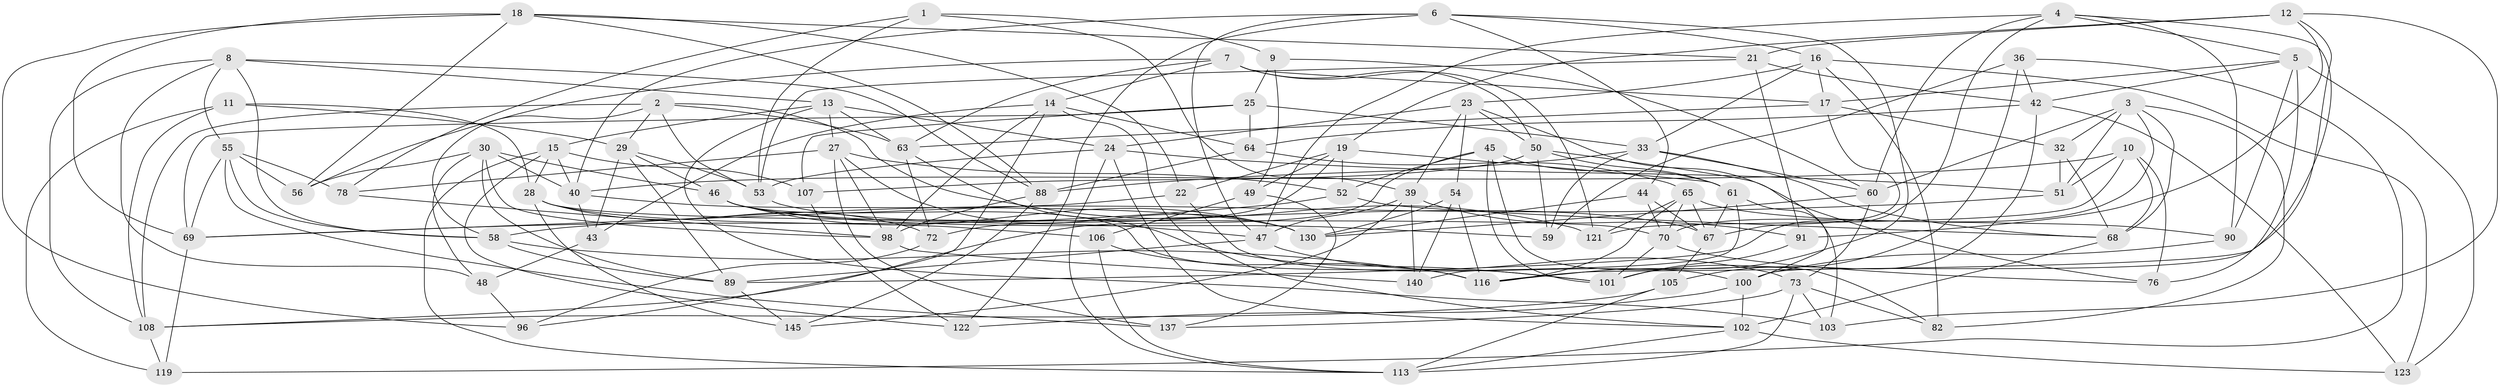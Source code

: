 // original degree distribution, {4: 1.0}
// Generated by graph-tools (version 1.1) at 2025/11/02/27/25 16:11:45]
// undirected, 88 vertices, 229 edges
graph export_dot {
graph [start="1"]
  node [color=gray90,style=filled];
  1;
  2 [super="+62"];
  3 [super="+80"];
  4 [super="+37"];
  5 [super="+34"];
  6 [super="+20"];
  7 [super="+77"];
  8 [super="+134"];
  9;
  10 [super="+31"];
  11;
  12 [super="+81"];
  13 [super="+41"];
  14 [super="+38"];
  15 [super="+57"];
  16 [super="+115"];
  17 [super="+99"];
  18 [super="+92"];
  19 [super="+75"];
  21 [super="+35"];
  22;
  23 [super="+26"];
  24 [super="+112"];
  25 [super="+93"];
  27 [super="+118"];
  28 [super="+79"];
  29 [super="+124"];
  30 [super="+131"];
  32;
  33 [super="+95"];
  36;
  39 [super="+129"];
  40 [super="+125"];
  42 [super="+135"];
  43;
  44;
  45 [super="+111"];
  46 [super="+120"];
  47 [super="+66"];
  48;
  49;
  50 [super="+85"];
  51 [super="+71"];
  52 [super="+86"];
  53 [super="+110"];
  54;
  55 [super="+97"];
  56;
  58 [super="+84"];
  59;
  60 [super="+126"];
  61 [super="+74"];
  63 [super="+83"];
  64 [super="+138"];
  65 [super="+127"];
  67 [super="+132"];
  68 [super="+94"];
  69 [super="+87"];
  70 [super="+136"];
  72;
  73 [super="+114"];
  76;
  78;
  82;
  88 [super="+117"];
  89 [super="+133"];
  90;
  91;
  96;
  98 [super="+128"];
  100 [super="+104"];
  101 [super="+109"];
  102 [super="+143"];
  103;
  105;
  106;
  107;
  108 [super="+142"];
  113 [super="+144"];
  116 [super="+139"];
  119;
  121;
  122;
  123;
  130 [super="+141"];
  137;
  140;
  145;
  1 -- 78;
  1 -- 53;
  1 -- 9;
  1 -- 39;
  2 -- 63;
  2 -- 58;
  2 -- 108;
  2 -- 121;
  2 -- 29;
  2 -- 53;
  3 -- 32;
  3 -- 70;
  3 -- 82;
  3 -- 51;
  3 -- 68;
  3 -- 60;
  4 -- 90;
  4 -- 60;
  4 -- 47;
  4 -- 100;
  4 -- 89;
  4 -- 5;
  5 -- 123;
  5 -- 76;
  5 -- 17;
  5 -- 90;
  5 -- 42;
  6 -- 16;
  6 -- 122;
  6 -- 47;
  6 -- 116;
  6 -- 44;
  6 -- 40;
  7 -- 50;
  7 -- 121;
  7 -- 14;
  7 -- 56;
  7 -- 17;
  7 -- 63;
  8 -- 48;
  8 -- 58;
  8 -- 88;
  8 -- 13;
  8 -- 108;
  8 -- 55;
  9 -- 60;
  9 -- 49;
  9 -- 25;
  10 -- 51 [weight=2];
  10 -- 121;
  10 -- 40;
  10 -- 76;
  10 -- 68;
  11 -- 119;
  11 -- 108;
  11 -- 29;
  11 -- 28;
  12 -- 103;
  12 -- 91;
  12 -- 21 [weight=2];
  12 -- 19;
  12 -- 116;
  13 -- 15;
  13 -- 103;
  13 -- 24;
  13 -- 27;
  13 -- 63;
  14 -- 96;
  14 -- 98;
  14 -- 43;
  14 -- 64;
  14 -- 102;
  15 -- 107;
  15 -- 40;
  15 -- 122;
  15 -- 28;
  15 -- 113;
  16 -- 17;
  16 -- 82;
  16 -- 33;
  16 -- 123;
  16 -- 23;
  17 -- 32;
  17 -- 63;
  17 -- 67;
  18 -- 21;
  18 -- 96;
  18 -- 56;
  18 -- 69;
  18 -- 22;
  18 -- 88;
  19 -- 52;
  19 -- 22;
  19 -- 61;
  19 -- 72;
  19 -- 49;
  21 -- 91;
  21 -- 42;
  21 -- 53;
  22 -- 100;
  22 -- 69;
  23 -- 100;
  23 -- 39;
  23 -- 54;
  23 -- 24;
  23 -- 50;
  24 -- 113;
  24 -- 51;
  24 -- 53;
  24 -- 102;
  25 -- 107;
  25 -- 64 [weight=2];
  25 -- 33;
  25 -- 69;
  27 -- 137;
  27 -- 98;
  27 -- 130;
  27 -- 78;
  27 -- 52;
  28 -- 106;
  28 -- 70;
  28 -- 72;
  28 -- 145;
  29 -- 43;
  29 -- 46;
  29 -- 53;
  29 -- 89;
  30 -- 56;
  30 -- 46;
  30 -- 40;
  30 -- 48;
  30 -- 89;
  30 -- 98;
  32 -- 68;
  32 -- 51;
  33 -- 68;
  33 -- 59;
  33 -- 60;
  33 -- 88;
  36 -- 119;
  36 -- 59;
  36 -- 101;
  36 -- 42;
  39 -- 91;
  39 -- 145;
  39 -- 140;
  39 -- 47;
  40 -- 130;
  40 -- 43;
  42 -- 105;
  42 -- 64;
  42 -- 123;
  43 -- 48;
  44 -- 70;
  44 -- 130;
  44 -- 67;
  45 -- 61;
  45 -- 52 [weight=2];
  45 -- 82;
  45 -- 101;
  45 -- 108;
  46 -- 59;
  46 -- 130;
  46 -- 47;
  46 -- 101;
  47 -- 89;
  47 -- 73;
  48 -- 96;
  49 -- 137;
  49 -- 106;
  50 -- 107;
  50 -- 61;
  50 -- 59;
  50 -- 76;
  51 -- 58;
  52 -- 68;
  52 -- 69;
  53 -- 67;
  54 -- 140;
  54 -- 130;
  54 -- 116;
  55 -- 137;
  55 -- 58;
  55 -- 78;
  55 -- 56;
  55 -- 69;
  58 -- 116;
  58 -- 89;
  60 -- 130;
  60 -- 73;
  61 -- 67;
  61 -- 140;
  61 -- 103;
  63 -- 101;
  63 -- 72;
  64 -- 65;
  64 -- 88;
  65 -- 121;
  65 -- 70;
  65 -- 90;
  65 -- 67;
  65 -- 116;
  67 -- 105;
  68 -- 102;
  69 -- 119;
  70 -- 76;
  70 -- 101;
  72 -- 96;
  73 -- 137;
  73 -- 113;
  73 -- 103;
  73 -- 82;
  78 -- 98;
  88 -- 98;
  88 -- 145;
  89 -- 145;
  90 -- 100;
  91 -- 101;
  98 -- 140;
  100 -- 122;
  100 -- 102;
  102 -- 123;
  102 -- 113;
  105 -- 108;
  105 -- 113;
  106 -- 116;
  106 -- 113;
  107 -- 122;
  108 -- 119;
}
